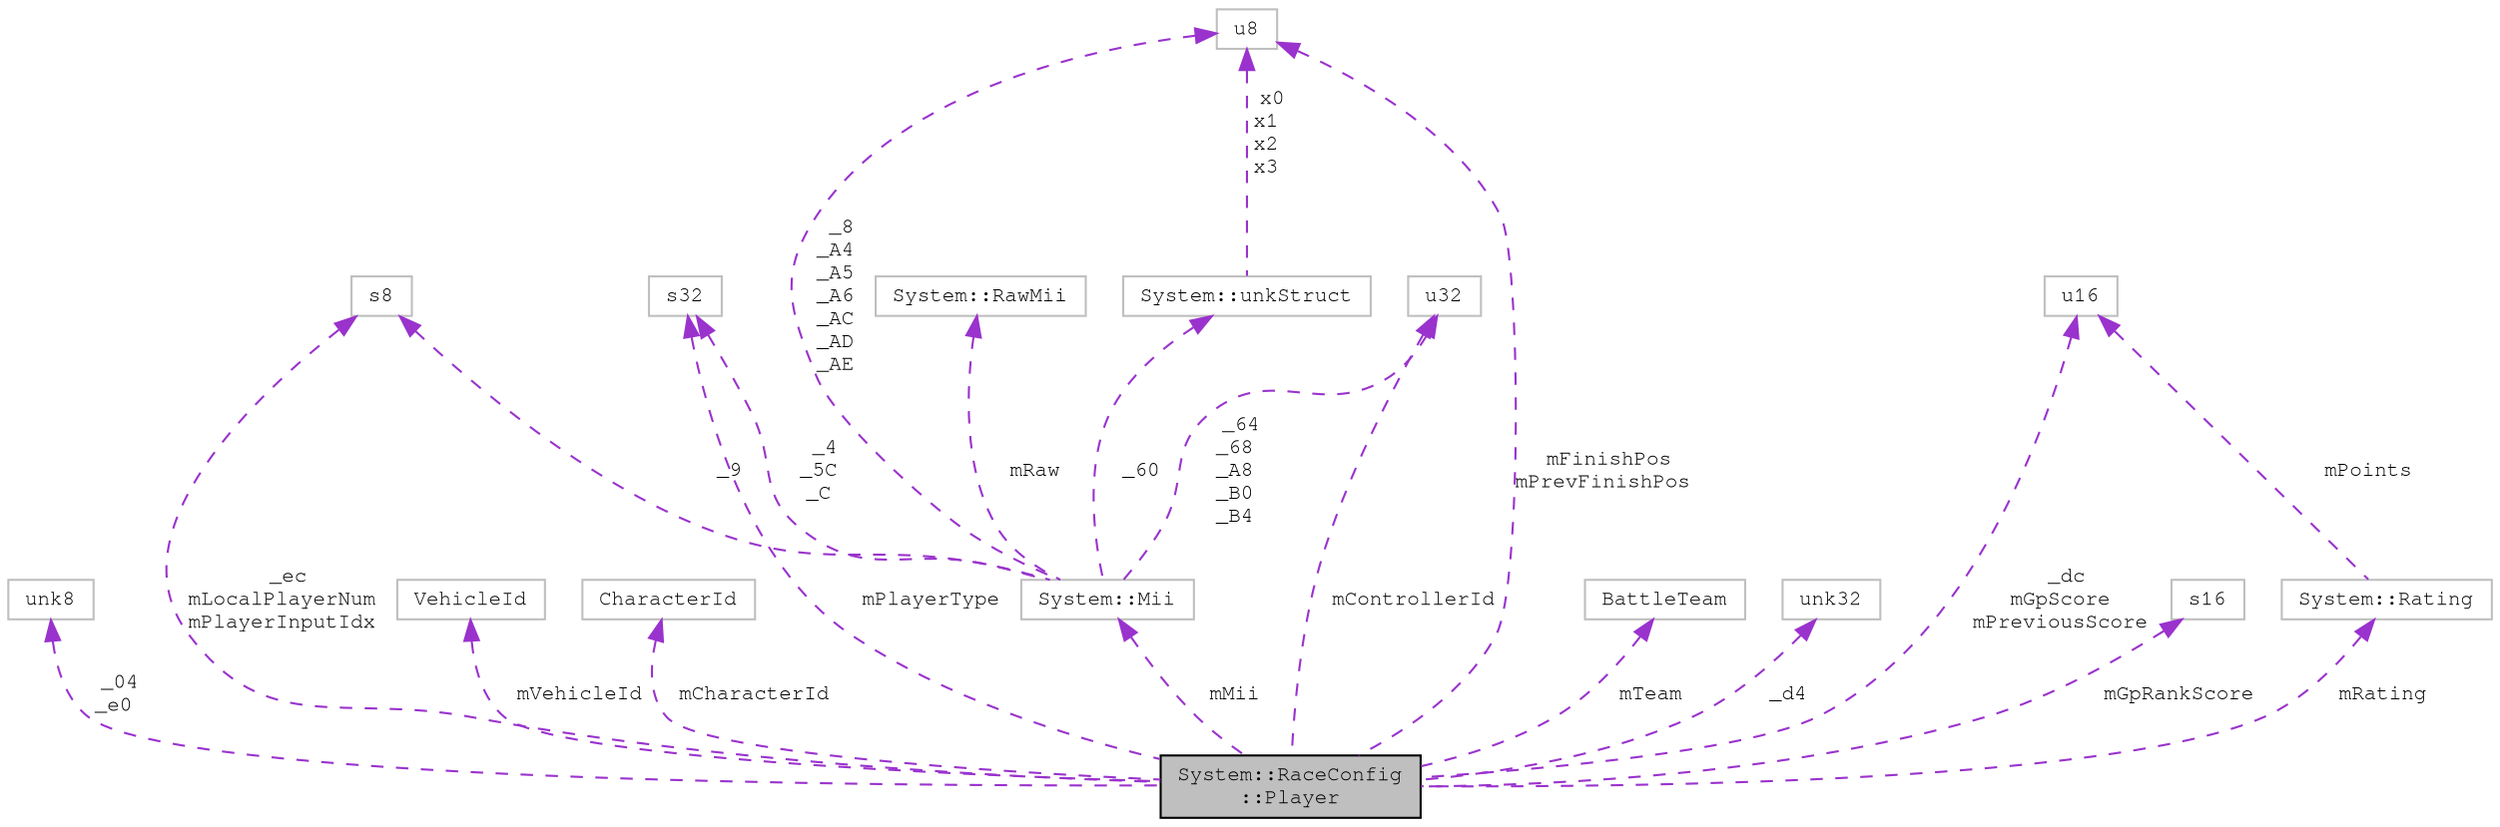 digraph "System::RaceConfig::Player"
{
 // LATEX_PDF_SIZE
  edge [fontname="FreeMono",fontsize="10",labelfontname="FreeMono",labelfontsize="10"];
  node [fontname="FreeMono",fontsize="10",shape=record];
  Node1 [label="System::RaceConfig\l::Player",height=0.2,width=0.4,color="black", fillcolor="grey75", style="filled", fontcolor="black",tooltip=" "];
  Node2 -> Node1 [dir="back",color="darkorchid3",fontsize="10",style="dashed",label=" _04\n_e0" ,fontname="FreeMono"];
  Node2 [label="unk8",height=0.2,width=0.4,color="grey75", fillcolor="white", style="filled",tooltip=" "];
  Node3 -> Node1 [dir="back",color="darkorchid3",fontsize="10",style="dashed",label=" _ec\nmLocalPlayerNum\nmPlayerInputIdx" ,fontname="FreeMono"];
  Node3 [label="s8",height=0.2,width=0.4,color="grey75", fillcolor="white", style="filled",tooltip=" "];
  Node4 -> Node1 [dir="back",color="darkorchid3",fontsize="10",style="dashed",label=" mVehicleId" ,fontname="FreeMono"];
  Node4 [label="VehicleId",height=0.2,width=0.4,color="grey75", fillcolor="white", style="filled",tooltip=" "];
  Node5 -> Node1 [dir="back",color="darkorchid3",fontsize="10",style="dashed",label=" mCharacterId" ,fontname="FreeMono"];
  Node5 [label="CharacterId",height=0.2,width=0.4,color="grey75", fillcolor="white", style="filled",tooltip=" "];
  Node6 -> Node1 [dir="back",color="darkorchid3",fontsize="10",style="dashed",label=" mPlayerType" ,fontname="FreeMono"];
  Node6 [label="s32",height=0.2,width=0.4,color="grey75", fillcolor="white", style="filled",tooltip=" "];
  Node7 -> Node1 [dir="back",color="darkorchid3",fontsize="10",style="dashed",label=" mMii" ,fontname="FreeMono"];
  Node7 [label="System::Mii",height=0.2,width=0.4,color="grey75", fillcolor="white", style="filled",URL="$class_system_1_1_mii.html",tooltip=" "];
  Node6 -> Node7 [dir="back",color="darkorchid3",fontsize="10",style="dashed",label=" _4\n_5C\n_C" ,fontname="FreeMono"];
  Node8 -> Node7 [dir="back",color="darkorchid3",fontsize="10",style="dashed",label=" _8\n_A4\n_A5\n_A6\n_AC\n_AD\n_AE" ,fontname="FreeMono"];
  Node8 [label="u8",height=0.2,width=0.4,color="grey75", fillcolor="white", style="filled",tooltip=" "];
  Node3 -> Node7 [dir="back",color="darkorchid3",fontsize="10",style="dashed",label=" _9" ,fontname="FreeMono"];
  Node9 -> Node7 [dir="back",color="darkorchid3",fontsize="10",style="dashed",label=" mRaw" ,fontname="FreeMono"];
  Node9 [label="System::RawMii",height=0.2,width=0.4,color="grey75", fillcolor="white", style="filled",URL="$class_system_1_1_raw_mii.html",tooltip=" "];
  Node10 -> Node7 [dir="back",color="darkorchid3",fontsize="10",style="dashed",label=" _60" ,fontname="FreeMono"];
  Node10 [label="System::unkStruct",height=0.2,width=0.4,color="grey75", fillcolor="white", style="filled",URL="$struct_system_1_1unk_struct.html",tooltip=" "];
  Node8 -> Node10 [dir="back",color="darkorchid3",fontsize="10",style="dashed",label=" x0\nx1\nx2\nx3" ,fontname="FreeMono"];
  Node11 -> Node7 [dir="back",color="darkorchid3",fontsize="10",style="dashed",label=" _64\n_68\n_A8\n_B0\n_B4" ,fontname="FreeMono"];
  Node11 [label="u32",height=0.2,width=0.4,color="grey75", fillcolor="white", style="filled",tooltip=" "];
  Node12 -> Node1 [dir="back",color="darkorchid3",fontsize="10",style="dashed",label=" mTeam" ,fontname="FreeMono"];
  Node12 [label="BattleTeam",height=0.2,width=0.4,color="grey75", fillcolor="white", style="filled",tooltip=" "];
  Node11 -> Node1 [dir="back",color="darkorchid3",fontsize="10",style="dashed",label=" mControllerId" ,fontname="FreeMono"];
  Node13 -> Node1 [dir="back",color="darkorchid3",fontsize="10",style="dashed",label=" _d4" ,fontname="FreeMono"];
  Node13 [label="unk32",height=0.2,width=0.4,color="grey75", fillcolor="white", style="filled",tooltip=" "];
  Node14 -> Node1 [dir="back",color="darkorchid3",fontsize="10",style="dashed",label=" _dc\nmGpScore\nmPreviousScore" ,fontname="FreeMono"];
  Node14 [label="u16",height=0.2,width=0.4,color="grey75", fillcolor="white", style="filled",tooltip=" "];
  Node15 -> Node1 [dir="back",color="darkorchid3",fontsize="10",style="dashed",label=" mGpRankScore" ,fontname="FreeMono"];
  Node15 [label="s16",height=0.2,width=0.4,color="grey75", fillcolor="white", style="filled",tooltip=" "];
  Node8 -> Node1 [dir="back",color="darkorchid3",fontsize="10",style="dashed",label=" mFinishPos\nmPrevFinishPos" ,fontname="FreeMono"];
  Node16 -> Node1 [dir="back",color="darkorchid3",fontsize="10",style="dashed",label=" mRating" ,fontname="FreeMono"];
  Node16 [label="System::Rating",height=0.2,width=0.4,color="grey75", fillcolor="white", style="filled",URL="$class_system_1_1_rating.html",tooltip=" "];
  Node14 -> Node16 [dir="back",color="darkorchid3",fontsize="10",style="dashed",label=" mPoints" ,fontname="FreeMono"];
}

